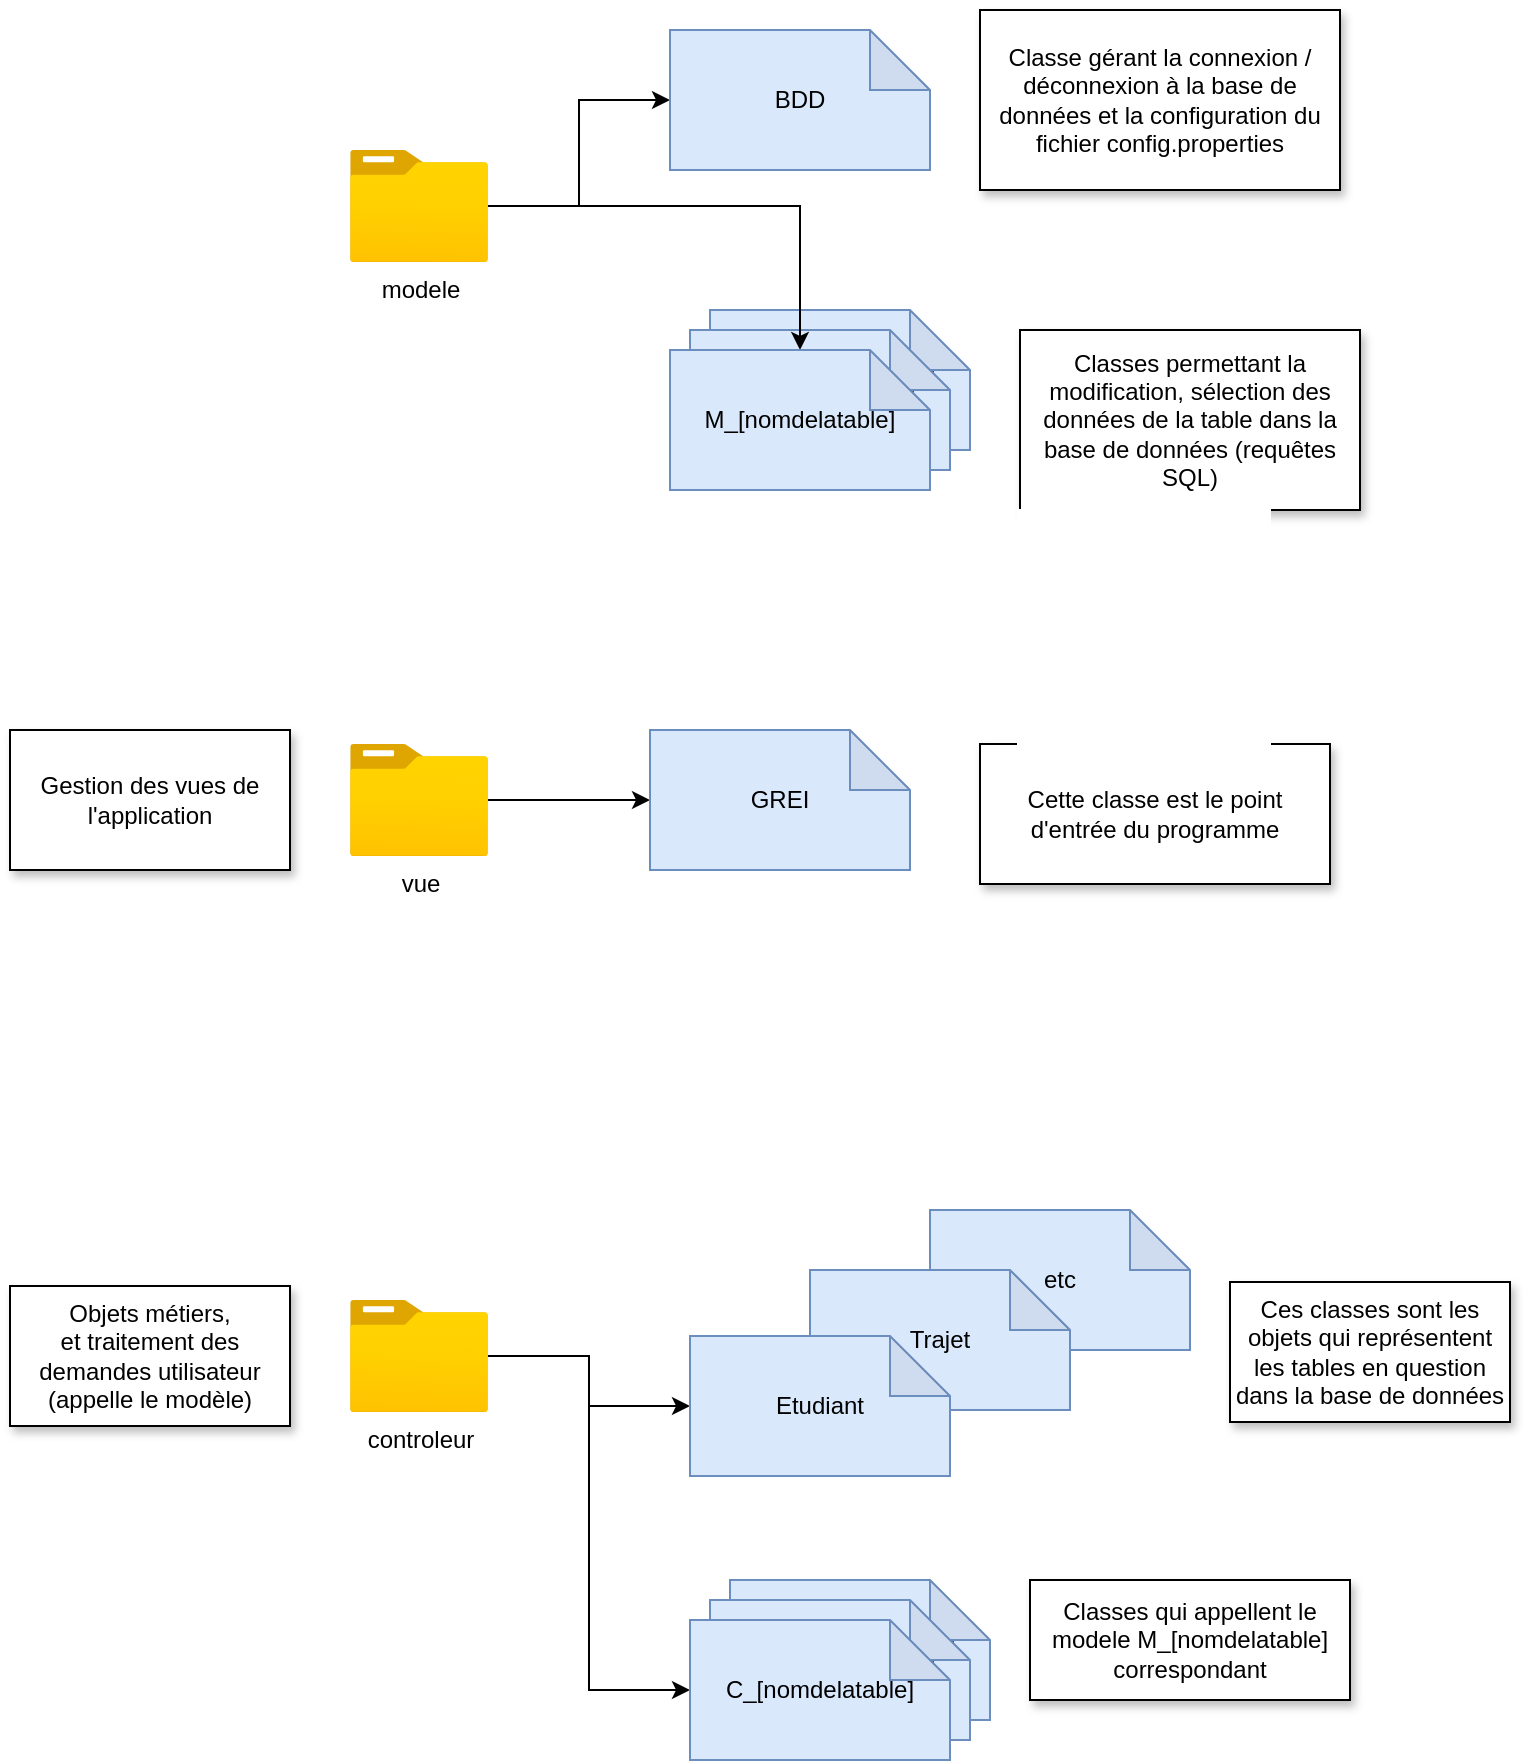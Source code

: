 <mxfile version="20.8.11" type="github">
  <diagram name="Page-1" id="qzUSwUFRgPcWngRlXeXx">
    <mxGraphModel dx="1785" dy="797" grid="1" gridSize="10" guides="1" tooltips="1" connect="1" arrows="1" fold="1" page="1" pageScale="1" pageWidth="827" pageHeight="1169" math="0" shadow="0">
      <root>
        <mxCell id="0" />
        <mxCell id="1" parent="0" />
        <mxCell id="aLbdxtJdZIABuGEaoBWG-41" value="M_[nomdelatable]" style="shape=note;whiteSpace=wrap;html=1;backgroundOutline=1;darkOpacity=0.05;fillColor=#dae8fc;strokeColor=#6c8ebf;" vertex="1" parent="1">
          <mxGeometry x="150" y="340" width="130" height="70" as="geometry" />
        </mxCell>
        <mxCell id="aLbdxtJdZIABuGEaoBWG-40" value="M_[nomdelatable]" style="shape=note;whiteSpace=wrap;html=1;backgroundOutline=1;darkOpacity=0.05;fillColor=#dae8fc;strokeColor=#6c8ebf;" vertex="1" parent="1">
          <mxGeometry x="140" y="350" width="130" height="70" as="geometry" />
        </mxCell>
        <mxCell id="aLbdxtJdZIABuGEaoBWG-29" value="etc" style="shape=note;whiteSpace=wrap;html=1;backgroundOutline=1;darkOpacity=0.05;fillColor=#dae8fc;strokeColor=#6c8ebf;" vertex="1" parent="1">
          <mxGeometry x="260" y="790" width="130" height="70" as="geometry" />
        </mxCell>
        <mxCell id="aLbdxtJdZIABuGEaoBWG-33" style="edgeStyle=orthogonalEdgeStyle;rounded=0;orthogonalLoop=1;jettySize=auto;html=1;" edge="1" parent="1" source="aLbdxtJdZIABuGEaoBWG-1" target="aLbdxtJdZIABuGEaoBWG-27">
          <mxGeometry relative="1" as="geometry" />
        </mxCell>
        <mxCell id="aLbdxtJdZIABuGEaoBWG-39" style="edgeStyle=orthogonalEdgeStyle;rounded=0;orthogonalLoop=1;jettySize=auto;html=1;entryX=0;entryY=0.5;entryDx=0;entryDy=0;entryPerimeter=0;" edge="1" parent="1" source="aLbdxtJdZIABuGEaoBWG-1" target="aLbdxtJdZIABuGEaoBWG-44">
          <mxGeometry relative="1" as="geometry">
            <mxPoint x="110" y="1010" as="targetPoint" />
          </mxGeometry>
        </mxCell>
        <mxCell id="aLbdxtJdZIABuGEaoBWG-1" value="&lt;div&gt;controleur&lt;/div&gt;" style="aspect=fixed;html=1;points=[];align=center;image;fontSize=12;image=img/lib/azure2/general/Folder_Blank.svg;" vertex="1" parent="1">
          <mxGeometry x="-30" y="835" width="69" height="56.0" as="geometry" />
        </mxCell>
        <mxCell id="aLbdxtJdZIABuGEaoBWG-47" style="edgeStyle=orthogonalEdgeStyle;rounded=0;orthogonalLoop=1;jettySize=auto;html=1;" edge="1" parent="1" source="aLbdxtJdZIABuGEaoBWG-5" target="aLbdxtJdZIABuGEaoBWG-45">
          <mxGeometry relative="1" as="geometry" />
        </mxCell>
        <mxCell id="aLbdxtJdZIABuGEaoBWG-5" value="&lt;div&gt;vue&lt;/div&gt;" style="aspect=fixed;html=1;points=[];align=center;image;fontSize=12;image=img/lib/azure2/general/Folder_Blank.svg;" vertex="1" parent="1">
          <mxGeometry x="-30" y="557" width="69" height="56.0" as="geometry" />
        </mxCell>
        <mxCell id="aLbdxtJdZIABuGEaoBWG-24" style="edgeStyle=orthogonalEdgeStyle;rounded=0;orthogonalLoop=1;jettySize=auto;html=1;" edge="1" parent="1" source="aLbdxtJdZIABuGEaoBWG-8" target="aLbdxtJdZIABuGEaoBWG-20">
          <mxGeometry relative="1" as="geometry" />
        </mxCell>
        <mxCell id="aLbdxtJdZIABuGEaoBWG-26" style="edgeStyle=orthogonalEdgeStyle;rounded=0;orthogonalLoop=1;jettySize=auto;html=1;" edge="1" parent="1" source="aLbdxtJdZIABuGEaoBWG-8" target="aLbdxtJdZIABuGEaoBWG-25">
          <mxGeometry relative="1" as="geometry" />
        </mxCell>
        <mxCell id="aLbdxtJdZIABuGEaoBWG-8" value="&lt;div&gt;modele&lt;/div&gt;" style="aspect=fixed;html=1;points=[];align=center;image;fontSize=12;image=img/lib/azure2/general/Folder_Blank.svg;" vertex="1" parent="1">
          <mxGeometry x="-30" y="260" width="69" height="56.0" as="geometry" />
        </mxCell>
        <mxCell id="aLbdxtJdZIABuGEaoBWG-20" value="BDD" style="shape=note;whiteSpace=wrap;html=1;backgroundOutline=1;darkOpacity=0.05;fillColor=#dae8fc;strokeColor=#6c8ebf;" vertex="1" parent="1">
          <mxGeometry x="130" y="200" width="130" height="70" as="geometry" />
        </mxCell>
        <mxCell id="aLbdxtJdZIABuGEaoBWG-22" value="&lt;div&gt;Objets métiers, &lt;br&gt;&lt;/div&gt;et traitement des demandes utilisateur (appelle le modèle)" style="rounded=0;whiteSpace=wrap;html=1;shadow=1;glass=0;" vertex="1" parent="1">
          <mxGeometry x="-200" y="828" width="140" height="70" as="geometry" />
        </mxCell>
        <mxCell id="aLbdxtJdZIABuGEaoBWG-23" value="&lt;div&gt;Classe gérant la connexion / déconnexion à la base de données et la configuration du fichier config.properties&lt;br&gt;&lt;/div&gt;" style="rounded=0;whiteSpace=wrap;html=1;shadow=1;" vertex="1" parent="1">
          <mxGeometry x="285" y="190" width="180" height="90" as="geometry" />
        </mxCell>
        <mxCell id="aLbdxtJdZIABuGEaoBWG-25" value="M_[nomdelatable]" style="shape=note;whiteSpace=wrap;html=1;backgroundOutline=1;darkOpacity=0.05;fillColor=#dae8fc;strokeColor=#6c8ebf;" vertex="1" parent="1">
          <mxGeometry x="130" y="360" width="130" height="70" as="geometry" />
        </mxCell>
        <mxCell id="aLbdxtJdZIABuGEaoBWG-28" value="Trajet" style="shape=note;whiteSpace=wrap;html=1;backgroundOutline=1;darkOpacity=0.05;fillColor=#dae8fc;strokeColor=#6c8ebf;" vertex="1" parent="1">
          <mxGeometry x="200" y="820" width="130" height="70" as="geometry" />
        </mxCell>
        <mxCell id="aLbdxtJdZIABuGEaoBWG-27" value="Etudiant" style="shape=note;whiteSpace=wrap;html=1;backgroundOutline=1;darkOpacity=0.05;fillColor=#dae8fc;strokeColor=#6c8ebf;" vertex="1" parent="1">
          <mxGeometry x="140" y="853" width="130" height="70" as="geometry" />
        </mxCell>
        <mxCell id="aLbdxtJdZIABuGEaoBWG-30" value="Gestion des vues de l&#39;application" style="rounded=0;whiteSpace=wrap;html=1;shadow=1;" vertex="1" parent="1">
          <mxGeometry x="-200" y="550" width="140" height="70" as="geometry" />
        </mxCell>
        <mxCell id="aLbdxtJdZIABuGEaoBWG-31" value="Ces classes sont les objets qui représentent les tables en question dans la base de&amp;nbsp;données " style="rounded=0;whiteSpace=wrap;html=1;shadow=1;" vertex="1" parent="1">
          <mxGeometry x="410" y="826" width="140" height="70" as="geometry" />
        </mxCell>
        <mxCell id="aLbdxtJdZIABuGEaoBWG-32" value="Classes permettant la modification, sélection des données de la table dans la base de données (requêtes SQL)" style="rounded=0;whiteSpace=wrap;html=1;shadow=1;" vertex="1" parent="1">
          <mxGeometry x="305" y="350" width="170" height="90" as="geometry" />
        </mxCell>
        <mxCell id="aLbdxtJdZIABuGEaoBWG-37" value="&lt;div&gt;Classes qui appellent le modele M_[nomdelatable]&lt;/div&gt;&lt;div&gt;correspondant&lt;br&gt;&lt;/div&gt;" style="rounded=0;whiteSpace=wrap;html=1;shadow=1;" vertex="1" parent="1">
          <mxGeometry x="310" y="975" width="160" height="60" as="geometry" />
        </mxCell>
        <mxCell id="aLbdxtJdZIABuGEaoBWG-42" value="M_[nomdelatable]" style="shape=note;whiteSpace=wrap;html=1;backgroundOutline=1;darkOpacity=0.05;fillColor=#dae8fc;strokeColor=#6c8ebf;" vertex="1" parent="1">
          <mxGeometry x="160" y="975" width="130" height="70" as="geometry" />
        </mxCell>
        <mxCell id="aLbdxtJdZIABuGEaoBWG-43" value="M_[nomdelatable]" style="shape=note;whiteSpace=wrap;html=1;backgroundOutline=1;darkOpacity=0.05;fillColor=#dae8fc;strokeColor=#6c8ebf;" vertex="1" parent="1">
          <mxGeometry x="150" y="985" width="130" height="70" as="geometry" />
        </mxCell>
        <mxCell id="aLbdxtJdZIABuGEaoBWG-44" value="C_[nomdelatable]" style="shape=note;whiteSpace=wrap;html=1;backgroundOutline=1;darkOpacity=0.05;fillColor=#dae8fc;strokeColor=#6c8ebf;" vertex="1" parent="1">
          <mxGeometry x="140" y="995" width="130" height="70" as="geometry" />
        </mxCell>
        <mxCell id="aLbdxtJdZIABuGEaoBWG-45" value="GREI" style="shape=note;whiteSpace=wrap;html=1;backgroundOutline=1;darkOpacity=0.05;fillColor=#dae8fc;strokeColor=#6c8ebf;" vertex="1" parent="1">
          <mxGeometry x="120" y="550" width="130" height="70" as="geometry" />
        </mxCell>
        <mxCell id="aLbdxtJdZIABuGEaoBWG-46" value="Cette classe est le point d&#39;entrée du programme" style="rounded=0;whiteSpace=wrap;html=1;shadow=1;" vertex="1" parent="1">
          <mxGeometry x="285" y="557" width="175" height="70" as="geometry" />
        </mxCell>
      </root>
    </mxGraphModel>
  </diagram>
</mxfile>
